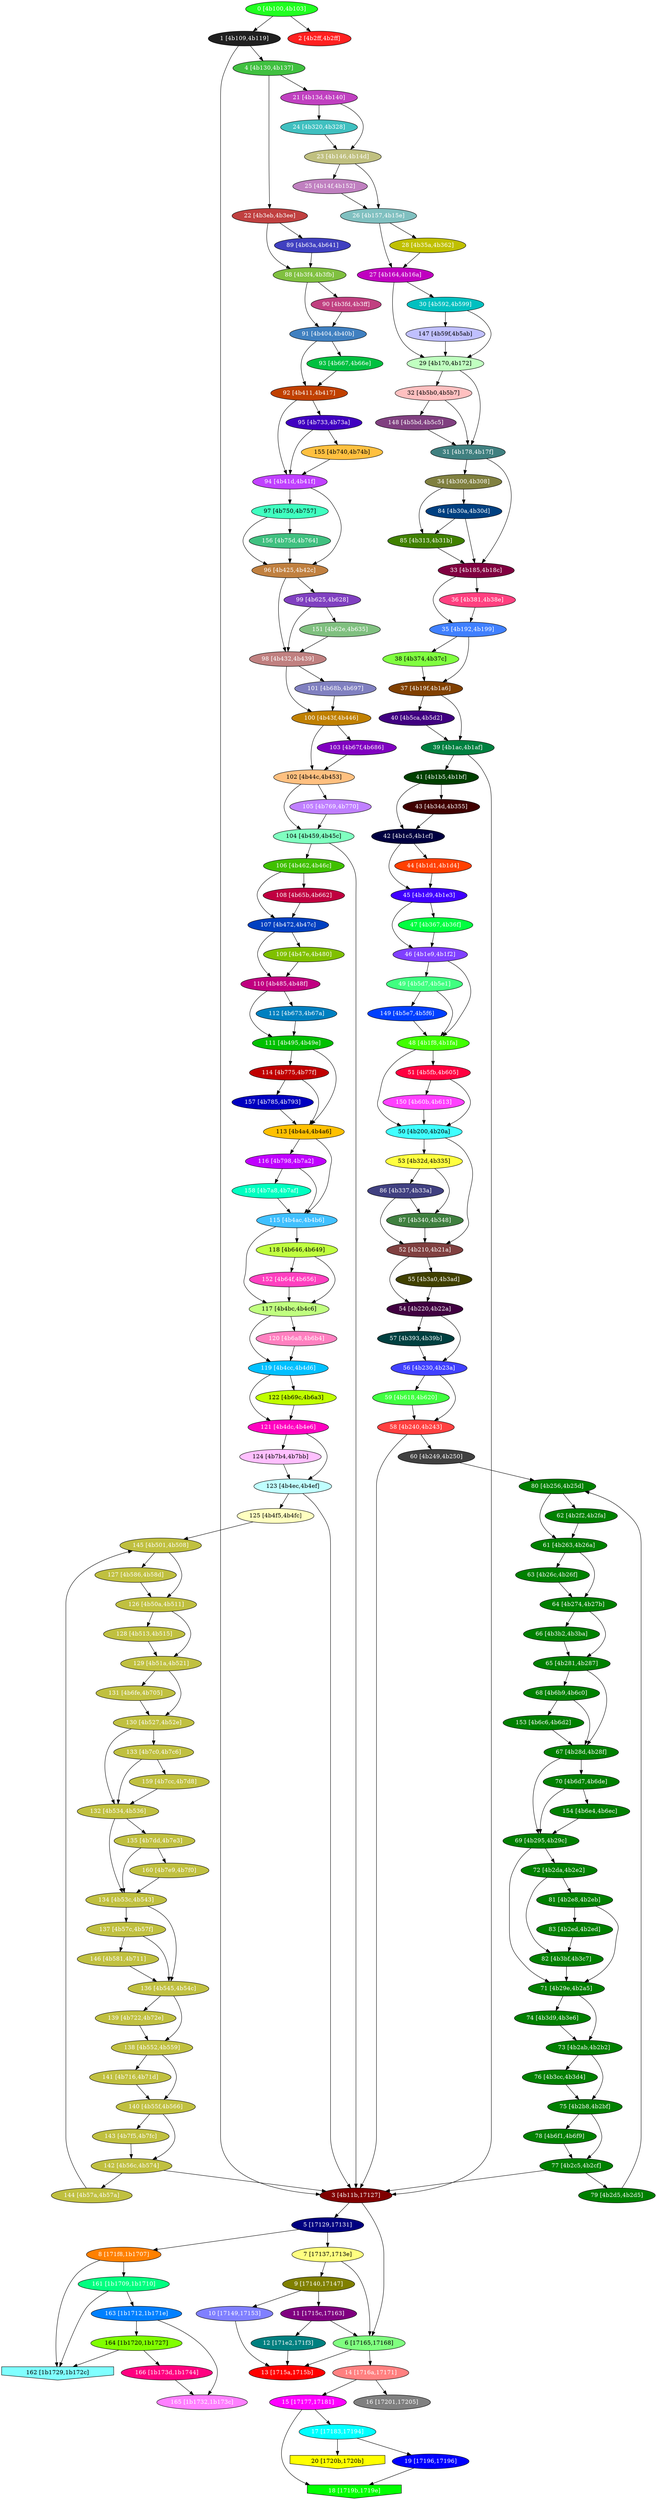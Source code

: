 diGraph libnss3{
	libnss3_0  [style=filled fillcolor="#20FF20" fontcolor="#ffffff" shape=oval label="0 [4b100,4b103]"]
	libnss3_1  [style=filled fillcolor="#202020" fontcolor="#ffffff" shape=oval label="1 [4b109,4b119]"]
	libnss3_2  [style=filled fillcolor="#FF2020" fontcolor="#ffffff" shape=oval label="2 [4b2ff,4b2ff]"]
	libnss3_3  [style=filled fillcolor="#800000" fontcolor="#ffffff" shape=oval label="3 [4b11b,17127]"]
	libnss3_4  [style=filled fillcolor="#40C040" fontcolor="#ffffff" shape=oval label="4 [4b130,4b137]"]
	libnss3_5  [style=filled fillcolor="#000080" fontcolor="#ffffff" shape=oval label="5 [17129,17131]"]
	libnss3_6  [style=filled fillcolor="#80FF80" fontcolor="#000000" shape=oval label="6 [17165,17168]"]
	libnss3_7  [style=filled fillcolor="#FFFF80" fontcolor="#000000" shape=oval label="7 [17137,1713e]"]
	libnss3_8  [style=filled fillcolor="#FF8000" fontcolor="#ffffff" shape=oval label="8 [171f8,1b1707]"]
	libnss3_9  [style=filled fillcolor="#808000" fontcolor="#ffffff" shape=oval label="9 [17140,17147]"]
	libnss3_a  [style=filled fillcolor="#8080FF" fontcolor="#ffffff" shape=oval label="10 [17149,17153]"]
	libnss3_b  [style=filled fillcolor="#800080" fontcolor="#ffffff" shape=oval label="11 [1715c,17163]"]
	libnss3_c  [style=filled fillcolor="#008080" fontcolor="#ffffff" shape=oval label="12 [171e2,171f3]"]
	libnss3_d  [style=filled fillcolor="#FF0000" fontcolor="#ffffff" shape=oval label="13 [1715a,1715b]"]
	libnss3_e  [style=filled fillcolor="#FF8080" fontcolor="#ffffff" shape=oval label="14 [1716a,17171]"]
	libnss3_f  [style=filled fillcolor="#FF00FF" fontcolor="#ffffff" shape=oval label="15 [17177,17181]"]
	libnss3_10  [style=filled fillcolor="#808080" fontcolor="#ffffff" shape=oval label="16 [17201,17205]"]
	libnss3_11  [style=filled fillcolor="#00FFFF" fontcolor="#ffffff" shape=oval label="17 [17183,17194]"]
	libnss3_12  [style=filled fillcolor="#00FF00" fontcolor="#ffffff" shape=invhouse label="18 [1719b,1719e]"]
	libnss3_13  [style=filled fillcolor="#0000FF" fontcolor="#ffffff" shape=oval label="19 [17196,17196]"]
	libnss3_14  [style=filled fillcolor="#FFFF00" fontcolor="#000000" shape=invhouse label="20 [1720b,1720b]"]
	libnss3_15  [style=filled fillcolor="#C040C0" fontcolor="#ffffff" shape=oval label="21 [4b13d,4b140]"]
	libnss3_16  [style=filled fillcolor="#C04040" fontcolor="#ffffff" shape=oval label="22 [4b3eb,4b3ee]"]
	libnss3_17  [style=filled fillcolor="#C0C080" fontcolor="#ffffff" shape=oval label="23 [4b146,4b14d]"]
	libnss3_18  [style=filled fillcolor="#40C0C0" fontcolor="#ffffff" shape=oval label="24 [4b320,4b328]"]
	libnss3_19  [style=filled fillcolor="#C080C0" fontcolor="#ffffff" shape=oval label="25 [4b14f,4b152]"]
	libnss3_1a  [style=filled fillcolor="#80C0C0" fontcolor="#ffffff" shape=oval label="26 [4b157,4b15e]"]
	libnss3_1b  [style=filled fillcolor="#C000C0" fontcolor="#ffffff" shape=oval label="27 [4b164,4b16a]"]
	libnss3_1c  [style=filled fillcolor="#C0C000" fontcolor="#ffffff" shape=oval label="28 [4b35a,4b362]"]
	libnss3_1d  [style=filled fillcolor="#C0FFC0" fontcolor="#000000" shape=oval label="29 [4b170,4b172]"]
	libnss3_1e  [style=filled fillcolor="#00C0C0" fontcolor="#ffffff" shape=oval label="30 [4b592,4b599]"]
	libnss3_1f  [style=filled fillcolor="#408080" fontcolor="#ffffff" shape=oval label="31 [4b178,4b17f]"]
	libnss3_20  [style=filled fillcolor="#FFC0C0" fontcolor="#000000" shape=oval label="32 [4b5b0,4b5b7]"]
	libnss3_21  [style=filled fillcolor="#800040" fontcolor="#ffffff" shape=oval label="33 [4b185,4b18c]"]
	libnss3_22  [style=filled fillcolor="#808040" fontcolor="#ffffff" shape=oval label="34 [4b300,4b308]"]
	libnss3_23  [style=filled fillcolor="#4080FF" fontcolor="#ffffff" shape=oval label="35 [4b192,4b199]"]
	libnss3_24  [style=filled fillcolor="#FF4080" fontcolor="#ffffff" shape=oval label="36 [4b381,4b38e]"]
	libnss3_25  [style=filled fillcolor="#804000" fontcolor="#ffffff" shape=oval label="37 [4b19f,4b1a6]"]
	libnss3_26  [style=filled fillcolor="#80FF40" fontcolor="#000000" shape=oval label="38 [4b374,4b37c]"]
	libnss3_27  [style=filled fillcolor="#008040" fontcolor="#ffffff" shape=oval label="39 [4b1ac,4b1af]"]
	libnss3_28  [style=filled fillcolor="#400080" fontcolor="#ffffff" shape=oval label="40 [4b5ca,4b5d2]"]
	libnss3_29  [style=filled fillcolor="#004000" fontcolor="#ffffff" shape=oval label="41 [4b1b5,4b1bf]"]
	libnss3_2a  [style=filled fillcolor="#000040" fontcolor="#ffffff" shape=oval label="42 [4b1c5,4b1cf]"]
	libnss3_2b  [style=filled fillcolor="#400000" fontcolor="#ffffff" shape=oval label="43 [4b34d,4b355]"]
	libnss3_2c  [style=filled fillcolor="#FF4000" fontcolor="#ffffff" shape=oval label="44 [4b1d1,4b1d4]"]
	libnss3_2d  [style=filled fillcolor="#4000FF" fontcolor="#ffffff" shape=oval label="45 [4b1d9,4b1e3]"]
	libnss3_2e  [style=filled fillcolor="#8040FF" fontcolor="#ffffff" shape=oval label="46 [4b1e9,4b1f2]"]
	libnss3_2f  [style=filled fillcolor="#00FF40" fontcolor="#ffffff" shape=oval label="47 [4b367,4b36f]"]
	libnss3_30  [style=filled fillcolor="#40FF00" fontcolor="#ffffff" shape=oval label="48 [4b1f8,4b1fa]"]
	libnss3_31  [style=filled fillcolor="#40FF80" fontcolor="#ffffff" shape=oval label="49 [4b5d7,4b5e1]"]
	libnss3_32  [style=filled fillcolor="#40FFFF" fontcolor="#000000" shape=oval label="50 [4b200,4b20a]"]
	libnss3_33  [style=filled fillcolor="#FF0040" fontcolor="#ffffff" shape=oval label="51 [4b5fb,4b605]"]
	libnss3_34  [style=filled fillcolor="#804040" fontcolor="#ffffff" shape=oval label="52 [4b210,4b21a]"]
	libnss3_35  [style=filled fillcolor="#FFFF40" fontcolor="#000000" shape=oval label="53 [4b32d,4b335]"]
	libnss3_36  [style=filled fillcolor="#400040" fontcolor="#ffffff" shape=oval label="54 [4b220,4b22a]"]
	libnss3_37  [style=filled fillcolor="#404000" fontcolor="#ffffff" shape=oval label="55 [4b3a0,4b3ad]"]
	libnss3_38  [style=filled fillcolor="#4040FF" fontcolor="#ffffff" shape=oval label="56 [4b230,4b23a]"]
	libnss3_39  [style=filled fillcolor="#004040" fontcolor="#ffffff" shape=oval label="57 [4b393,4b39b]"]
	libnss3_3a  [style=filled fillcolor="#FF4040" fontcolor="#ffffff" shape=oval label="58 [4b240,4b243]"]
	libnss3_3b  [style=filled fillcolor="#40FF40" fontcolor="#ffffff" shape=oval label="59 [4b618,4b620]"]
	libnss3_3c  [style=filled fillcolor="#404040" fontcolor="#ffffff" shape=oval label="60 [4b249,4b250]"]
	libnss3_3d  [style=filled fillcolor="#008000" fontcolor="#ffffff" shape=oval label="61 [4b263,4b26a]"]
	libnss3_3e  [style=filled fillcolor="#008000" fontcolor="#ffffff" shape=oval label="62 [4b2f2,4b2fa]"]
	libnss3_3f  [style=filled fillcolor="#008000" fontcolor="#ffffff" shape=oval label="63 [4b26c,4b26f]"]
	libnss3_40  [style=filled fillcolor="#008000" fontcolor="#ffffff" shape=oval label="64 [4b274,4b27b]"]
	libnss3_41  [style=filled fillcolor="#008000" fontcolor="#ffffff" shape=oval label="65 [4b281,4b287]"]
	libnss3_42  [style=filled fillcolor="#008000" fontcolor="#ffffff" shape=oval label="66 [4b3b2,4b3ba]"]
	libnss3_43  [style=filled fillcolor="#008000" fontcolor="#ffffff" shape=oval label="67 [4b28d,4b28f]"]
	libnss3_44  [style=filled fillcolor="#008000" fontcolor="#ffffff" shape=oval label="68 [4b6b9,4b6c0]"]
	libnss3_45  [style=filled fillcolor="#008000" fontcolor="#ffffff" shape=oval label="69 [4b295,4b29c]"]
	libnss3_46  [style=filled fillcolor="#008000" fontcolor="#ffffff" shape=oval label="70 [4b6d7,4b6de]"]
	libnss3_47  [style=filled fillcolor="#008000" fontcolor="#ffffff" shape=oval label="71 [4b29e,4b2a5]"]
	libnss3_48  [style=filled fillcolor="#008000" fontcolor="#ffffff" shape=oval label="72 [4b2da,4b2e2]"]
	libnss3_49  [style=filled fillcolor="#008000" fontcolor="#ffffff" shape=oval label="73 [4b2ab,4b2b2]"]
	libnss3_4a  [style=filled fillcolor="#008000" fontcolor="#ffffff" shape=oval label="74 [4b3d9,4b3e6]"]
	libnss3_4b  [style=filled fillcolor="#008000" fontcolor="#ffffff" shape=oval label="75 [4b2b8,4b2bf]"]
	libnss3_4c  [style=filled fillcolor="#008000" fontcolor="#ffffff" shape=oval label="76 [4b3cc,4b3d4]"]
	libnss3_4d  [style=filled fillcolor="#008000" fontcolor="#ffffff" shape=oval label="77 [4b2c5,4b2cf]"]
	libnss3_4e  [style=filled fillcolor="#008000" fontcolor="#ffffff" shape=oval label="78 [4b6f1,4b6f9]"]
	libnss3_4f  [style=filled fillcolor="#008000" fontcolor="#ffffff" shape=oval label="79 [4b2d5,4b2d5]"]
	libnss3_50  [style=filled fillcolor="#008000" fontcolor="#ffffff" shape=oval label="80 [4b256,4b25d]"]
	libnss3_51  [style=filled fillcolor="#008000" fontcolor="#ffffff" shape=oval label="81 [4b2e8,4b2eb]"]
	libnss3_52  [style=filled fillcolor="#008000" fontcolor="#ffffff" shape=oval label="82 [4b3bf,4b3c7]"]
	libnss3_53  [style=filled fillcolor="#008000" fontcolor="#ffffff" shape=oval label="83 [4b2ed,4b2ed]"]
	libnss3_54  [style=filled fillcolor="#004080" fontcolor="#ffffff" shape=oval label="84 [4b30a,4b30d]"]
	libnss3_55  [style=filled fillcolor="#408000" fontcolor="#ffffff" shape=oval label="85 [4b313,4b31b]"]
	libnss3_56  [style=filled fillcolor="#404080" fontcolor="#ffffff" shape=oval label="86 [4b337,4b33a]"]
	libnss3_57  [style=filled fillcolor="#408040" fontcolor="#ffffff" shape=oval label="87 [4b340,4b348]"]
	libnss3_58  [style=filled fillcolor="#80C040" fontcolor="#ffffff" shape=oval label="88 [4b3f4,4b3fb]"]
	libnss3_59  [style=filled fillcolor="#4040C0" fontcolor="#ffffff" shape=oval label="89 [4b63a,4b641]"]
	libnss3_5a  [style=filled fillcolor="#C04080" fontcolor="#ffffff" shape=oval label="90 [4b3fd,4b3ff]"]
	libnss3_5b  [style=filled fillcolor="#4080C0" fontcolor="#ffffff" shape=oval label="91 [4b404,4b40b]"]
	libnss3_5c  [style=filled fillcolor="#C04000" fontcolor="#ffffff" shape=oval label="92 [4b411,4b417]"]
	libnss3_5d  [style=filled fillcolor="#00C040" fontcolor="#ffffff" shape=oval label="93 [4b667,4b66e]"]
	libnss3_5e  [style=filled fillcolor="#C040FF" fontcolor="#ffffff" shape=oval label="94 [4b41d,4b41f]"]
	libnss3_5f  [style=filled fillcolor="#4000C0" fontcolor="#ffffff" shape=oval label="95 [4b733,4b73a]"]
	libnss3_60  [style=filled fillcolor="#C08040" fontcolor="#ffffff" shape=oval label="96 [4b425,4b42c]"]
	libnss3_61  [style=filled fillcolor="#40FFC0" fontcolor="#000000" shape=oval label="97 [4b750,4b757]"]
	libnss3_62  [style=filled fillcolor="#C08080" fontcolor="#ffffff" shape=oval label="98 [4b432,4b439]"]
	libnss3_63  [style=filled fillcolor="#8040C0" fontcolor="#ffffff" shape=oval label="99 [4b625,4b628]"]
	libnss3_64  [style=filled fillcolor="#C08000" fontcolor="#ffffff" shape=oval label="100 [4b43f,4b446]"]
	libnss3_65  [style=filled fillcolor="#8080C0" fontcolor="#ffffff" shape=oval label="101 [4b68b,4b697]"]
	libnss3_66  [style=filled fillcolor="#FFC080" fontcolor="#000000" shape=oval label="102 [4b44c,4b453]"]
	libnss3_67  [style=filled fillcolor="#8000C0" fontcolor="#ffffff" shape=oval label="103 [4b67f,4b686]"]
	libnss3_68  [style=filled fillcolor="#80FFC0" fontcolor="#000000" shape=oval label="104 [4b459,4b45c]"]
	libnss3_69  [style=filled fillcolor="#C080FF" fontcolor="#ffffff" shape=oval label="105 [4b769,4b770]"]
	libnss3_6a  [style=filled fillcolor="#40C000" fontcolor="#ffffff" shape=oval label="106 [4b462,4b46c]"]
	libnss3_6b  [style=filled fillcolor="#0040C0" fontcolor="#ffffff" shape=oval label="107 [4b472,4b47c]"]
	libnss3_6c  [style=filled fillcolor="#C00040" fontcolor="#ffffff" shape=oval label="108 [4b65b,4b662]"]
	libnss3_6d  [style=filled fillcolor="#80C000" fontcolor="#ffffff" shape=oval label="109 [4b47e,4b480]"]
	libnss3_6e  [style=filled fillcolor="#C00080" fontcolor="#ffffff" shape=oval label="110 [4b485,4b48f]"]
	libnss3_6f  [style=filled fillcolor="#00C000" fontcolor="#ffffff" shape=oval label="111 [4b495,4b49e]"]
	libnss3_70  [style=filled fillcolor="#0080C0" fontcolor="#ffffff" shape=oval label="112 [4b673,4b67a]"]
	libnss3_71  [style=filled fillcolor="#FFC000" fontcolor="#000000" shape=oval label="113 [4b4a4,4b4a6]"]
	libnss3_72  [style=filled fillcolor="#C00000" fontcolor="#ffffff" shape=oval label="114 [4b775,4b77f]"]
	libnss3_73  [style=filled fillcolor="#40C0FF" fontcolor="#ffffff" shape=oval label="115 [4b4ac,4b4b6]"]
	libnss3_74  [style=filled fillcolor="#C000FF" fontcolor="#ffffff" shape=oval label="116 [4b798,4b7a2]"]
	libnss3_75  [style=filled fillcolor="#C0FF80" fontcolor="#000000" shape=oval label="117 [4b4bc,4b4c6]"]
	libnss3_76  [style=filled fillcolor="#C0FF40" fontcolor="#000000" shape=oval label="118 [4b646,4b649]"]
	libnss3_77  [style=filled fillcolor="#00C0FF" fontcolor="#ffffff" shape=oval label="119 [4b4cc,4b4d6]"]
	libnss3_78  [style=filled fillcolor="#FF80C0" fontcolor="#ffffff" shape=oval label="120 [4b6a8,4b6b4]"]
	libnss3_79  [style=filled fillcolor="#FF00C0" fontcolor="#ffffff" shape=oval label="121 [4b4dc,4b4e6]"]
	libnss3_7a  [style=filled fillcolor="#C0FF00" fontcolor="#000000" shape=oval label="122 [4b69c,4b6a3]"]
	libnss3_7b  [style=filled fillcolor="#C0FFFF" fontcolor="#000000" shape=oval label="123 [4b4ec,4b4ef]"]
	libnss3_7c  [style=filled fillcolor="#FFC0FF" fontcolor="#000000" shape=oval label="124 [4b7b4,4b7bb]"]
	libnss3_7d  [style=filled fillcolor="#FFFFC0" fontcolor="#000000" shape=oval label="125 [4b4f5,4b4fc]"]
	libnss3_7e  [style=filled fillcolor="#C0C040" fontcolor="#ffffff" shape=oval label="126 [4b50a,4b511]"]
	libnss3_7f  [style=filled fillcolor="#C0C040" fontcolor="#ffffff" shape=oval label="127 [4b586,4b58d]"]
	libnss3_80  [style=filled fillcolor="#C0C040" fontcolor="#ffffff" shape=oval label="128 [4b513,4b515]"]
	libnss3_81  [style=filled fillcolor="#C0C040" fontcolor="#ffffff" shape=oval label="129 [4b51a,4b521]"]
	libnss3_82  [style=filled fillcolor="#C0C040" fontcolor="#ffffff" shape=oval label="130 [4b527,4b52e]"]
	libnss3_83  [style=filled fillcolor="#C0C040" fontcolor="#ffffff" shape=oval label="131 [4b6fe,4b705]"]
	libnss3_84  [style=filled fillcolor="#C0C040" fontcolor="#ffffff" shape=oval label="132 [4b534,4b536]"]
	libnss3_85  [style=filled fillcolor="#C0C040" fontcolor="#ffffff" shape=oval label="133 [4b7c0,4b7c6]"]
	libnss3_86  [style=filled fillcolor="#C0C040" fontcolor="#ffffff" shape=oval label="134 [4b53c,4b543]"]
	libnss3_87  [style=filled fillcolor="#C0C040" fontcolor="#ffffff" shape=oval label="135 [4b7dd,4b7e3]"]
	libnss3_88  [style=filled fillcolor="#C0C040" fontcolor="#ffffff" shape=oval label="136 [4b545,4b54c]"]
	libnss3_89  [style=filled fillcolor="#C0C040" fontcolor="#ffffff" shape=oval label="137 [4b57c,4b57f]"]
	libnss3_8a  [style=filled fillcolor="#C0C040" fontcolor="#ffffff" shape=oval label="138 [4b552,4b559]"]
	libnss3_8b  [style=filled fillcolor="#C0C040" fontcolor="#ffffff" shape=oval label="139 [4b722,4b72e]"]
	libnss3_8c  [style=filled fillcolor="#C0C040" fontcolor="#ffffff" shape=oval label="140 [4b55f,4b566]"]
	libnss3_8d  [style=filled fillcolor="#C0C040" fontcolor="#ffffff" shape=oval label="141 [4b716,4b71d]"]
	libnss3_8e  [style=filled fillcolor="#C0C040" fontcolor="#ffffff" shape=oval label="142 [4b56c,4b574]"]
	libnss3_8f  [style=filled fillcolor="#C0C040" fontcolor="#ffffff" shape=oval label="143 [4b7f5,4b7fc]"]
	libnss3_90  [style=filled fillcolor="#C0C040" fontcolor="#ffffff" shape=oval label="144 [4b57a,4b57a]"]
	libnss3_91  [style=filled fillcolor="#C0C040" fontcolor="#ffffff" shape=oval label="145 [4b501,4b508]"]
	libnss3_92  [style=filled fillcolor="#C0C040" fontcolor="#ffffff" shape=oval label="146 [4b581,4b711]"]
	libnss3_93  [style=filled fillcolor="#C0C0FF" fontcolor="#000000" shape=oval label="147 [4b59f,4b5ab]"]
	libnss3_94  [style=filled fillcolor="#804080" fontcolor="#ffffff" shape=oval label="148 [4b5bd,4b5c5]"]
	libnss3_95  [style=filled fillcolor="#0040FF" fontcolor="#ffffff" shape=oval label="149 [4b5e7,4b5f6]"]
	libnss3_96  [style=filled fillcolor="#FF40FF" fontcolor="#ffffff" shape=oval label="150 [4b60b,4b613]"]
	libnss3_97  [style=filled fillcolor="#80C080" fontcolor="#ffffff" shape=oval label="151 [4b62e,4b635]"]
	libnss3_98  [style=filled fillcolor="#FF40C0" fontcolor="#ffffff" shape=oval label="152 [4b64f,4b656]"]
	libnss3_99  [style=filled fillcolor="#008000" fontcolor="#ffffff" shape=oval label="153 [4b6c6,4b6d2]"]
	libnss3_9a  [style=filled fillcolor="#008000" fontcolor="#ffffff" shape=oval label="154 [4b6e4,4b6ec]"]
	libnss3_9b  [style=filled fillcolor="#FFC040" fontcolor="#000000" shape=oval label="155 [4b740,4b74b]"]
	libnss3_9c  [style=filled fillcolor="#40C080" fontcolor="#ffffff" shape=oval label="156 [4b75d,4b764]"]
	libnss3_9d  [style=filled fillcolor="#0000C0" fontcolor="#ffffff" shape=oval label="157 [4b785,4b793]"]
	libnss3_9e  [style=filled fillcolor="#00FFC0" fontcolor="#ffffff" shape=oval label="158 [4b7a8,4b7af]"]
	libnss3_9f  [style=filled fillcolor="#C0C040" fontcolor="#ffffff" shape=oval label="159 [4b7cc,4b7d8]"]
	libnss3_a0  [style=filled fillcolor="#C0C040" fontcolor="#ffffff" shape=oval label="160 [4b7e9,4b7f0]"]
	libnss3_a1  [style=filled fillcolor="#00FF80" fontcolor="#ffffff" shape=oval label="161 [1b1709,1b1710]"]
	libnss3_a2  [style=filled fillcolor="#80FFFF" fontcolor="#000000" shape=invhouse label="162 [1b1729,1b172c]"]
	libnss3_a3  [style=filled fillcolor="#0080FF" fontcolor="#ffffff" shape=oval label="163 [1b1712,1b171e]"]
	libnss3_a4  [style=filled fillcolor="#80FF00" fontcolor="#000000" shape=oval label="164 [1b1720,1b1727]"]
	libnss3_a5  [style=filled fillcolor="#FF80FF" fontcolor="#ffffff" shape=oval label="165 [1b1732,1b173c]"]
	libnss3_a6  [style=filled fillcolor="#FF0080" fontcolor="#ffffff" shape=oval label="166 [1b173d,1b1744]"]

	libnss3_0 -> libnss3_1
	libnss3_0 -> libnss3_2
	libnss3_1 -> libnss3_3
	libnss3_1 -> libnss3_4
	libnss3_3 -> libnss3_5
	libnss3_3 -> libnss3_6
	libnss3_4 -> libnss3_15
	libnss3_4 -> libnss3_16
	libnss3_5 -> libnss3_7
	libnss3_5 -> libnss3_8
	libnss3_6 -> libnss3_d
	libnss3_6 -> libnss3_e
	libnss3_7 -> libnss3_6
	libnss3_7 -> libnss3_9
	libnss3_8 -> libnss3_a1
	libnss3_8 -> libnss3_a2
	libnss3_9 -> libnss3_a
	libnss3_9 -> libnss3_b
	libnss3_a -> libnss3_d
	libnss3_b -> libnss3_6
	libnss3_b -> libnss3_c
	libnss3_c -> libnss3_d
	libnss3_e -> libnss3_f
	libnss3_e -> libnss3_10
	libnss3_f -> libnss3_11
	libnss3_f -> libnss3_12
	libnss3_11 -> libnss3_13
	libnss3_11 -> libnss3_14
	libnss3_13 -> libnss3_12
	libnss3_15 -> libnss3_17
	libnss3_15 -> libnss3_18
	libnss3_16 -> libnss3_58
	libnss3_16 -> libnss3_59
	libnss3_17 -> libnss3_19
	libnss3_17 -> libnss3_1a
	libnss3_18 -> libnss3_17
	libnss3_19 -> libnss3_1a
	libnss3_1a -> libnss3_1b
	libnss3_1a -> libnss3_1c
	libnss3_1b -> libnss3_1d
	libnss3_1b -> libnss3_1e
	libnss3_1c -> libnss3_1b
	libnss3_1d -> libnss3_1f
	libnss3_1d -> libnss3_20
	libnss3_1e -> libnss3_1d
	libnss3_1e -> libnss3_93
	libnss3_1f -> libnss3_21
	libnss3_1f -> libnss3_22
	libnss3_20 -> libnss3_1f
	libnss3_20 -> libnss3_94
	libnss3_21 -> libnss3_23
	libnss3_21 -> libnss3_24
	libnss3_22 -> libnss3_54
	libnss3_22 -> libnss3_55
	libnss3_23 -> libnss3_25
	libnss3_23 -> libnss3_26
	libnss3_24 -> libnss3_23
	libnss3_25 -> libnss3_27
	libnss3_25 -> libnss3_28
	libnss3_26 -> libnss3_25
	libnss3_27 -> libnss3_3
	libnss3_27 -> libnss3_29
	libnss3_28 -> libnss3_27
	libnss3_29 -> libnss3_2a
	libnss3_29 -> libnss3_2b
	libnss3_2a -> libnss3_2c
	libnss3_2a -> libnss3_2d
	libnss3_2b -> libnss3_2a
	libnss3_2c -> libnss3_2d
	libnss3_2d -> libnss3_2e
	libnss3_2d -> libnss3_2f
	libnss3_2e -> libnss3_30
	libnss3_2e -> libnss3_31
	libnss3_2f -> libnss3_2e
	libnss3_30 -> libnss3_32
	libnss3_30 -> libnss3_33
	libnss3_31 -> libnss3_30
	libnss3_31 -> libnss3_95
	libnss3_32 -> libnss3_34
	libnss3_32 -> libnss3_35
	libnss3_33 -> libnss3_32
	libnss3_33 -> libnss3_96
	libnss3_34 -> libnss3_36
	libnss3_34 -> libnss3_37
	libnss3_35 -> libnss3_56
	libnss3_35 -> libnss3_57
	libnss3_36 -> libnss3_38
	libnss3_36 -> libnss3_39
	libnss3_37 -> libnss3_36
	libnss3_38 -> libnss3_3a
	libnss3_38 -> libnss3_3b
	libnss3_39 -> libnss3_38
	libnss3_3a -> libnss3_3
	libnss3_3a -> libnss3_3c
	libnss3_3b -> libnss3_3a
	libnss3_3c -> libnss3_50
	libnss3_3d -> libnss3_3f
	libnss3_3d -> libnss3_40
	libnss3_3e -> libnss3_3d
	libnss3_3f -> libnss3_40
	libnss3_40 -> libnss3_41
	libnss3_40 -> libnss3_42
	libnss3_41 -> libnss3_43
	libnss3_41 -> libnss3_44
	libnss3_42 -> libnss3_41
	libnss3_43 -> libnss3_45
	libnss3_43 -> libnss3_46
	libnss3_44 -> libnss3_43
	libnss3_44 -> libnss3_99
	libnss3_45 -> libnss3_47
	libnss3_45 -> libnss3_48
	libnss3_46 -> libnss3_45
	libnss3_46 -> libnss3_9a
	libnss3_47 -> libnss3_49
	libnss3_47 -> libnss3_4a
	libnss3_48 -> libnss3_51
	libnss3_48 -> libnss3_52
	libnss3_49 -> libnss3_4b
	libnss3_49 -> libnss3_4c
	libnss3_4a -> libnss3_49
	libnss3_4b -> libnss3_4d
	libnss3_4b -> libnss3_4e
	libnss3_4c -> libnss3_4b
	libnss3_4d -> libnss3_3
	libnss3_4d -> libnss3_4f
	libnss3_4e -> libnss3_4d
	libnss3_4f -> libnss3_50
	libnss3_50 -> libnss3_3d
	libnss3_50 -> libnss3_3e
	libnss3_51 -> libnss3_47
	libnss3_51 -> libnss3_53
	libnss3_52 -> libnss3_47
	libnss3_53 -> libnss3_52
	libnss3_54 -> libnss3_21
	libnss3_54 -> libnss3_55
	libnss3_55 -> libnss3_21
	libnss3_56 -> libnss3_34
	libnss3_56 -> libnss3_57
	libnss3_57 -> libnss3_34
	libnss3_58 -> libnss3_5a
	libnss3_58 -> libnss3_5b
	libnss3_59 -> libnss3_58
	libnss3_5a -> libnss3_5b
	libnss3_5b -> libnss3_5c
	libnss3_5b -> libnss3_5d
	libnss3_5c -> libnss3_5e
	libnss3_5c -> libnss3_5f
	libnss3_5d -> libnss3_5c
	libnss3_5e -> libnss3_60
	libnss3_5e -> libnss3_61
	libnss3_5f -> libnss3_5e
	libnss3_5f -> libnss3_9b
	libnss3_60 -> libnss3_62
	libnss3_60 -> libnss3_63
	libnss3_61 -> libnss3_60
	libnss3_61 -> libnss3_9c
	libnss3_62 -> libnss3_64
	libnss3_62 -> libnss3_65
	libnss3_63 -> libnss3_62
	libnss3_63 -> libnss3_97
	libnss3_64 -> libnss3_66
	libnss3_64 -> libnss3_67
	libnss3_65 -> libnss3_64
	libnss3_66 -> libnss3_68
	libnss3_66 -> libnss3_69
	libnss3_67 -> libnss3_66
	libnss3_68 -> libnss3_3
	libnss3_68 -> libnss3_6a
	libnss3_69 -> libnss3_68
	libnss3_6a -> libnss3_6b
	libnss3_6a -> libnss3_6c
	libnss3_6b -> libnss3_6d
	libnss3_6b -> libnss3_6e
	libnss3_6c -> libnss3_6b
	libnss3_6d -> libnss3_6e
	libnss3_6e -> libnss3_6f
	libnss3_6e -> libnss3_70
	libnss3_6f -> libnss3_71
	libnss3_6f -> libnss3_72
	libnss3_70 -> libnss3_6f
	libnss3_71 -> libnss3_73
	libnss3_71 -> libnss3_74
	libnss3_72 -> libnss3_71
	libnss3_72 -> libnss3_9d
	libnss3_73 -> libnss3_75
	libnss3_73 -> libnss3_76
	libnss3_74 -> libnss3_73
	libnss3_74 -> libnss3_9e
	libnss3_75 -> libnss3_77
	libnss3_75 -> libnss3_78
	libnss3_76 -> libnss3_75
	libnss3_76 -> libnss3_98
	libnss3_77 -> libnss3_79
	libnss3_77 -> libnss3_7a
	libnss3_78 -> libnss3_77
	libnss3_79 -> libnss3_7b
	libnss3_79 -> libnss3_7c
	libnss3_7a -> libnss3_79
	libnss3_7b -> libnss3_3
	libnss3_7b -> libnss3_7d
	libnss3_7c -> libnss3_7b
	libnss3_7d -> libnss3_91
	libnss3_7e -> libnss3_80
	libnss3_7e -> libnss3_81
	libnss3_7f -> libnss3_7e
	libnss3_80 -> libnss3_81
	libnss3_81 -> libnss3_82
	libnss3_81 -> libnss3_83
	libnss3_82 -> libnss3_84
	libnss3_82 -> libnss3_85
	libnss3_83 -> libnss3_82
	libnss3_84 -> libnss3_86
	libnss3_84 -> libnss3_87
	libnss3_85 -> libnss3_84
	libnss3_85 -> libnss3_9f
	libnss3_86 -> libnss3_88
	libnss3_86 -> libnss3_89
	libnss3_87 -> libnss3_86
	libnss3_87 -> libnss3_a0
	libnss3_88 -> libnss3_8a
	libnss3_88 -> libnss3_8b
	libnss3_89 -> libnss3_88
	libnss3_89 -> libnss3_92
	libnss3_8a -> libnss3_8c
	libnss3_8a -> libnss3_8d
	libnss3_8b -> libnss3_8a
	libnss3_8c -> libnss3_8e
	libnss3_8c -> libnss3_8f
	libnss3_8d -> libnss3_8c
	libnss3_8e -> libnss3_3
	libnss3_8e -> libnss3_90
	libnss3_8f -> libnss3_8e
	libnss3_90 -> libnss3_91
	libnss3_91 -> libnss3_7e
	libnss3_91 -> libnss3_7f
	libnss3_92 -> libnss3_88
	libnss3_93 -> libnss3_1d
	libnss3_94 -> libnss3_1f
	libnss3_95 -> libnss3_30
	libnss3_96 -> libnss3_32
	libnss3_97 -> libnss3_62
	libnss3_98 -> libnss3_75
	libnss3_99 -> libnss3_43
	libnss3_9a -> libnss3_45
	libnss3_9b -> libnss3_5e
	libnss3_9c -> libnss3_60
	libnss3_9d -> libnss3_71
	libnss3_9e -> libnss3_73
	libnss3_9f -> libnss3_84
	libnss3_a0 -> libnss3_86
	libnss3_a1 -> libnss3_a2
	libnss3_a1 -> libnss3_a3
	libnss3_a3 -> libnss3_a4
	libnss3_a3 -> libnss3_a5
	libnss3_a4 -> libnss3_a2
	libnss3_a4 -> libnss3_a6
	libnss3_a6 -> libnss3_a5
}
